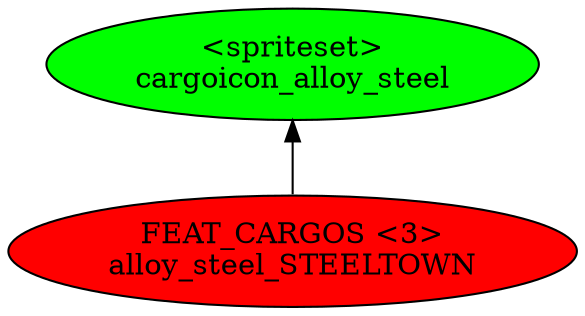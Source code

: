 digraph {
rankdir="BT"
cargoicon_alloy_steel [fillcolor=green style="filled" label="<spriteset>\ncargoicon_alloy_steel"]
alloy_steel_STEELTOWN [fillcolor=red style="filled" label="FEAT_CARGOS <3>\nalloy_steel_STEELTOWN"]
alloy_steel_STEELTOWN->cargoicon_alloy_steel
}
